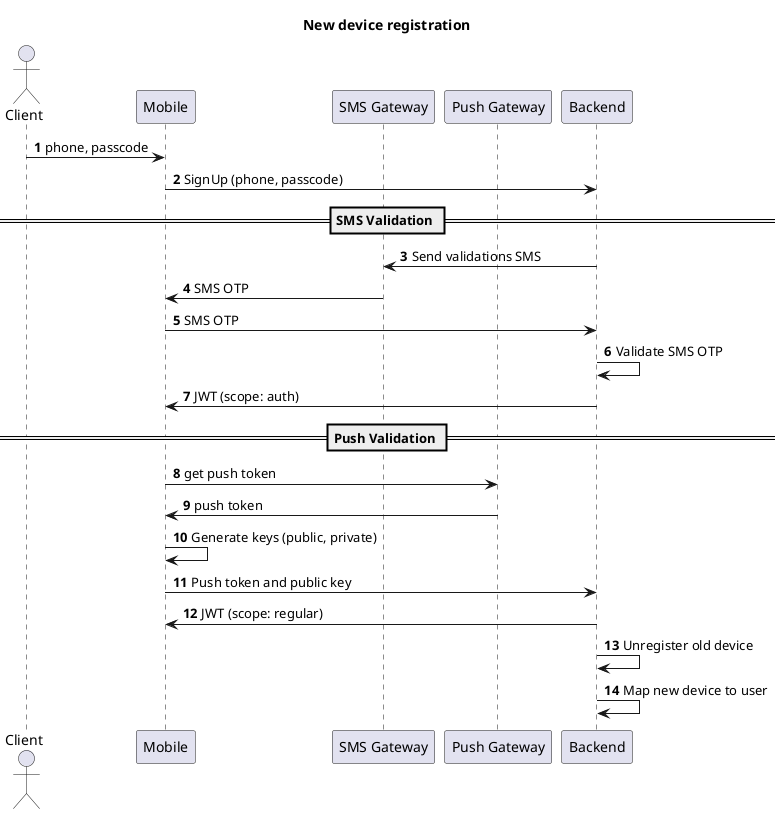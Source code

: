 @startuml
title: New device registration

actor Client as user
participant Mobile as Mob
participant "SMS Gateway" as sms
participant "Push Gateway" as push
participant Backend as Back

autonumber
user -> Mob: phone, passcode
Mob -> Back: SignUp (phone, passcode)

== SMS Validation ==
Back -> sms: Send validations SMS
sms -> Mob: SMS OTP
Mob -> Back: SMS OTP
Back -> Back: Validate SMS OTP
Back -> Mob: JWT (scope: auth)

== Push Validation ==
Mob -> push: get push token
push -> Mob: push token
Mob -> Mob: Generate keys (public, private)
Mob -> Back: Push token and public key
Back -> Mob: JWT (scope: regular)
Back -> Back: Unregister old device
Back -> Back: Map new device to user
@enduml